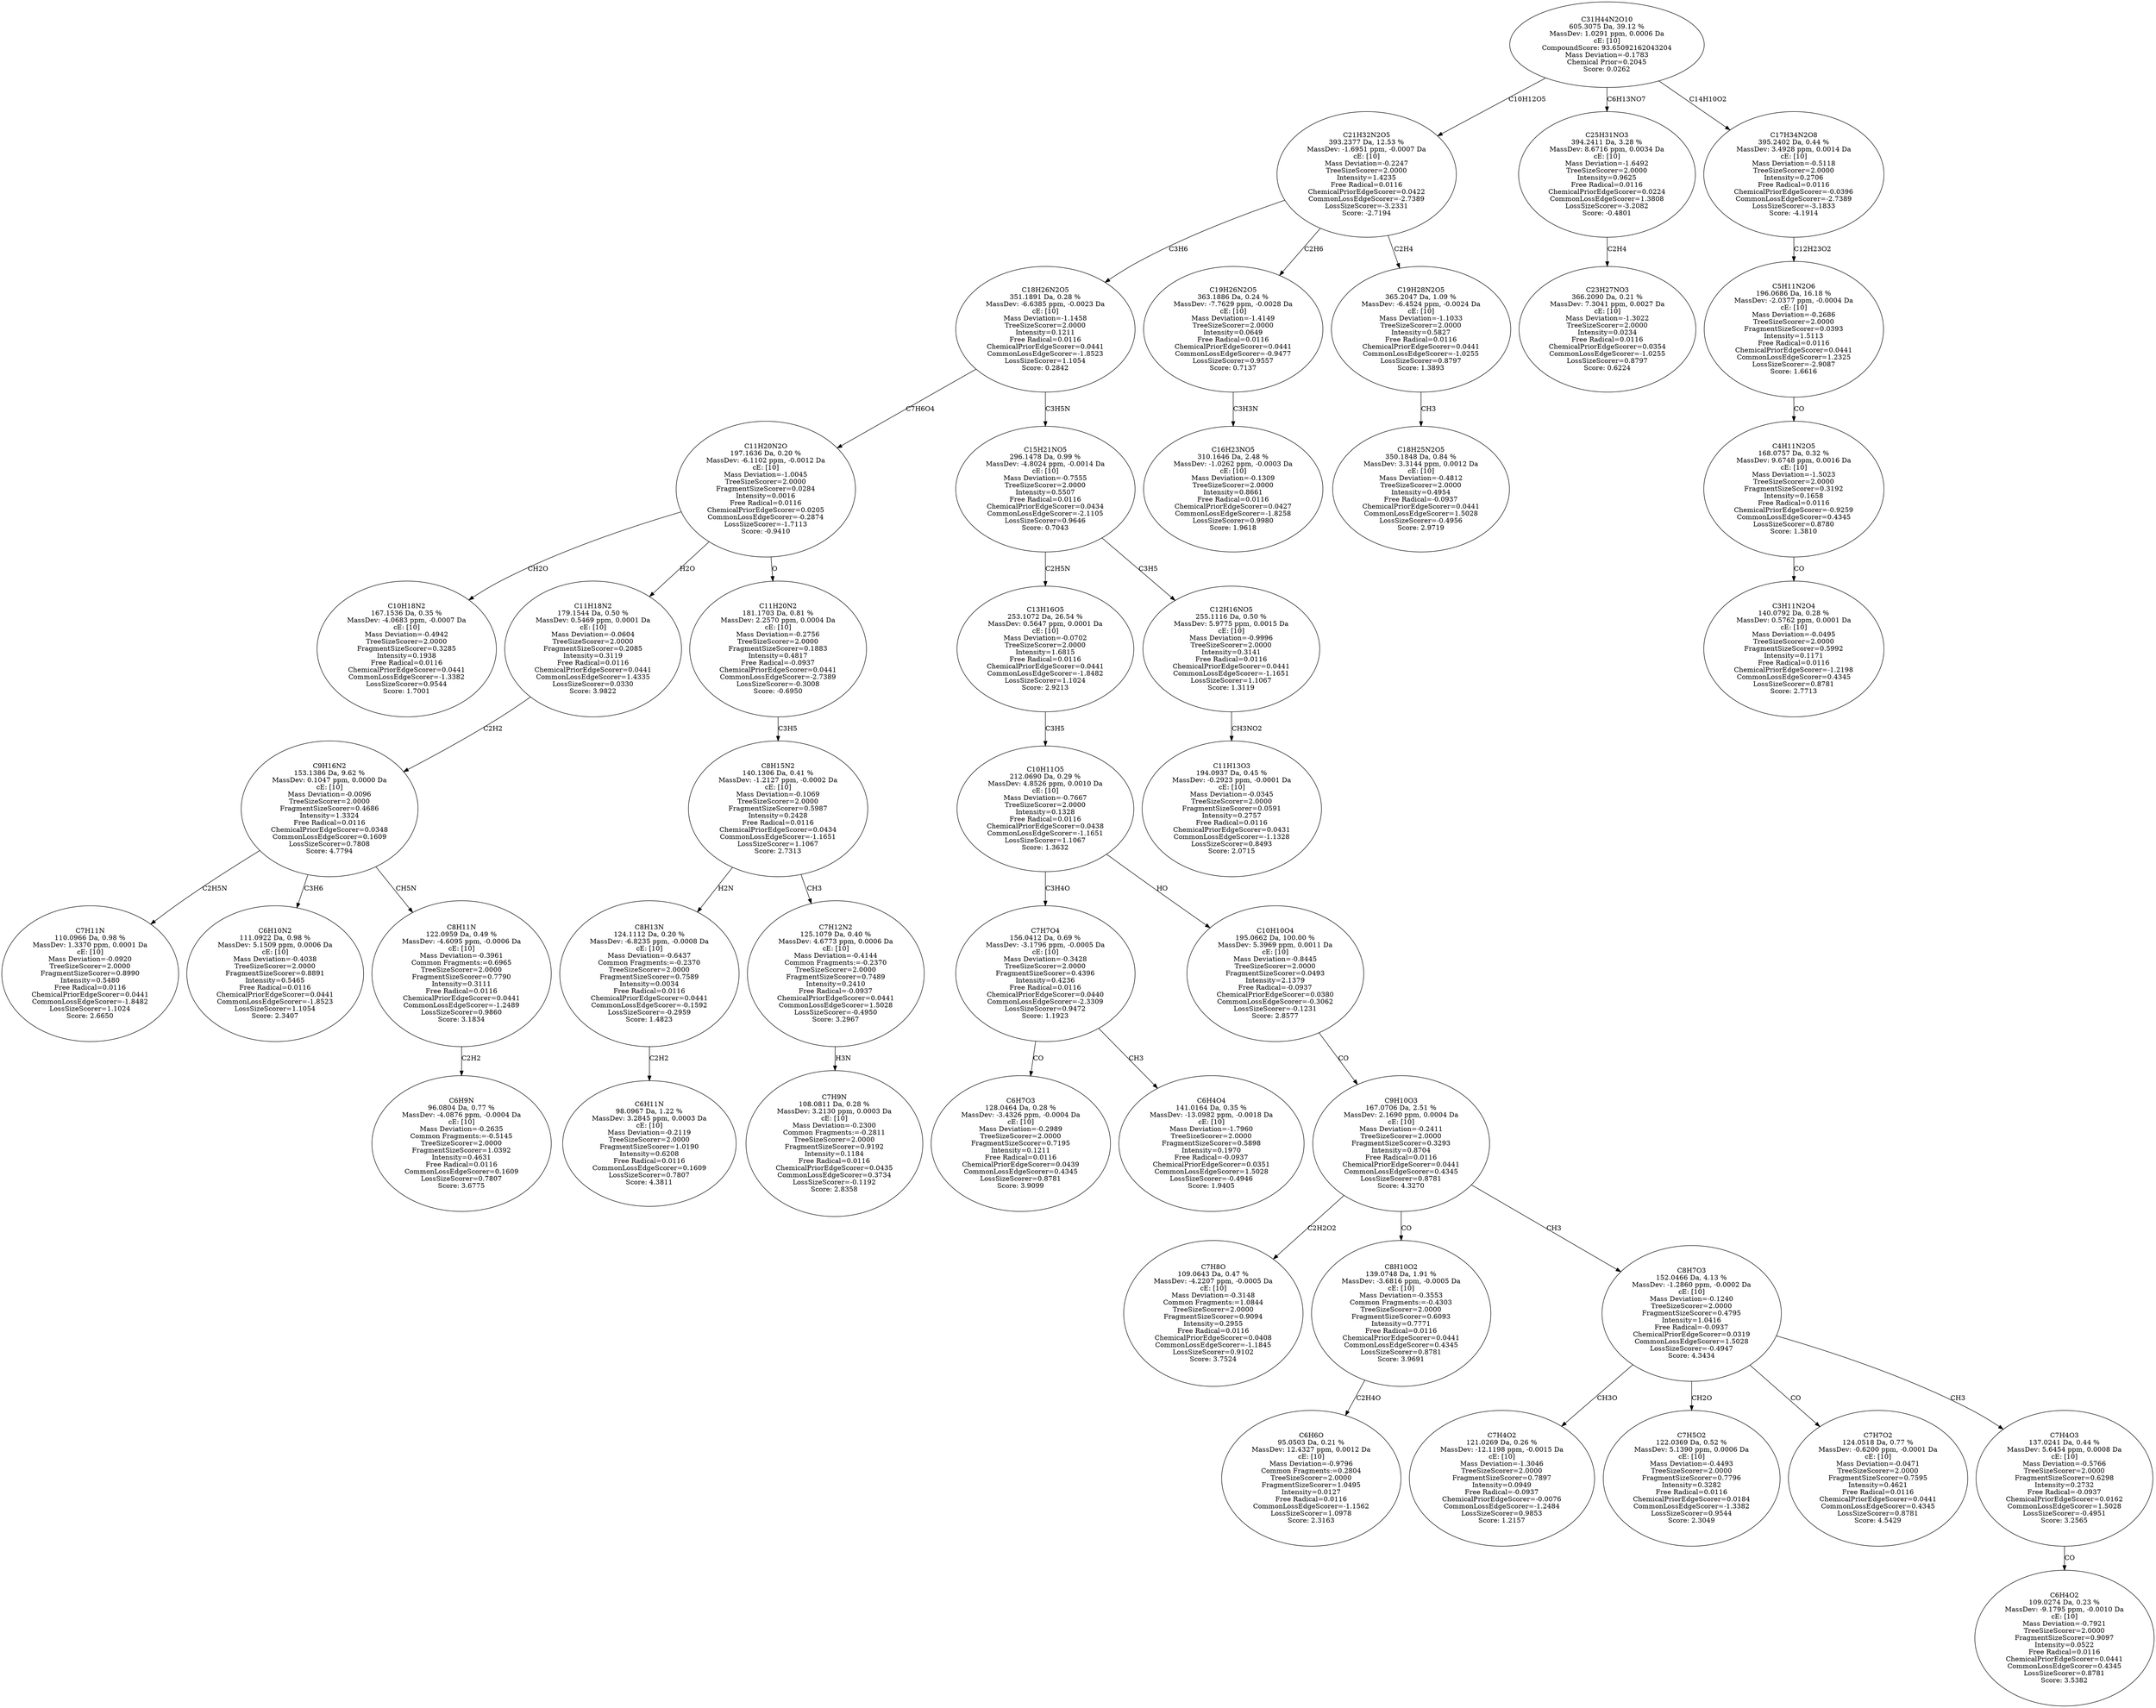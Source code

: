 strict digraph {
v1 [label="C10H18N2\n167.1536 Da, 0.35 %\nMassDev: -4.0683 ppm, -0.0007 Da\ncE: [10]\nMass Deviation=-0.4942\nTreeSizeScorer=2.0000\nFragmentSizeScorer=0.3285\nIntensity=0.1938\nFree Radical=0.0116\nChemicalPriorEdgeScorer=0.0441\nCommonLossEdgeScorer=-1.3382\nLossSizeScorer=0.9544\nScore: 1.7001"];
v2 [label="C7H11N\n110.0966 Da, 0.98 %\nMassDev: 1.3370 ppm, 0.0001 Da\ncE: [10]\nMass Deviation=-0.0920\nTreeSizeScorer=2.0000\nFragmentSizeScorer=0.8990\nIntensity=0.5480\nFree Radical=0.0116\nChemicalPriorEdgeScorer=0.0441\nCommonLossEdgeScorer=-1.8482\nLossSizeScorer=1.1024\nScore: 2.6650"];
v3 [label="C6H10N2\n111.0922 Da, 0.98 %\nMassDev: 5.1509 ppm, 0.0006 Da\ncE: [10]\nMass Deviation=-0.4038\nTreeSizeScorer=2.0000\nFragmentSizeScorer=0.8891\nIntensity=0.5465\nFree Radical=0.0116\nChemicalPriorEdgeScorer=0.0441\nCommonLossEdgeScorer=-1.8523\nLossSizeScorer=1.1054\nScore: 2.3407"];
v4 [label="C6H9N\n96.0804 Da, 0.77 %\nMassDev: -4.0876 ppm, -0.0004 Da\ncE: [10]\nMass Deviation=-0.2635\nCommon Fragments:=-0.5145\nTreeSizeScorer=2.0000\nFragmentSizeScorer=1.0392\nIntensity=0.4631\nFree Radical=0.0116\nCommonLossEdgeScorer=0.1609\nLossSizeScorer=0.7807\nScore: 3.6775"];
v5 [label="C8H11N\n122.0959 Da, 0.49 %\nMassDev: -4.6095 ppm, -0.0006 Da\ncE: [10]\nMass Deviation=-0.3961\nCommon Fragments:=0.6965\nTreeSizeScorer=2.0000\nFragmentSizeScorer=0.7790\nIntensity=0.3111\nFree Radical=0.0116\nChemicalPriorEdgeScorer=0.0441\nCommonLossEdgeScorer=-1.2489\nLossSizeScorer=0.9860\nScore: 3.1834"];
v6 [label="C9H16N2\n153.1386 Da, 9.62 %\nMassDev: 0.1047 ppm, 0.0000 Da\ncE: [10]\nMass Deviation=-0.0096\nTreeSizeScorer=2.0000\nFragmentSizeScorer=0.4686\nIntensity=1.3324\nFree Radical=0.0116\nChemicalPriorEdgeScorer=0.0348\nCommonLossEdgeScorer=0.1609\nLossSizeScorer=0.7808\nScore: 4.7794"];
v7 [label="C11H18N2\n179.1544 Da, 0.50 %\nMassDev: 0.5469 ppm, 0.0001 Da\ncE: [10]\nMass Deviation=-0.0604\nTreeSizeScorer=2.0000\nFragmentSizeScorer=0.2085\nIntensity=0.3119\nFree Radical=0.0116\nChemicalPriorEdgeScorer=0.0441\nCommonLossEdgeScorer=1.4335\nLossSizeScorer=0.0330\nScore: 3.9822"];
v8 [label="C6H11N\n98.0967 Da, 1.22 %\nMassDev: 3.2845 ppm, 0.0003 Da\ncE: [10]\nMass Deviation=-0.2119\nTreeSizeScorer=2.0000\nFragmentSizeScorer=1.0190\nIntensity=0.6208\nFree Radical=0.0116\nCommonLossEdgeScorer=0.1609\nLossSizeScorer=0.7807\nScore: 4.3811"];
v9 [label="C8H13N\n124.1112 Da, 0.20 %\nMassDev: -6.8235 ppm, -0.0008 Da\ncE: [10]\nMass Deviation=-0.6437\nCommon Fragments:=-0.2370\nTreeSizeScorer=2.0000\nFragmentSizeScorer=0.7589\nIntensity=0.0034\nFree Radical=0.0116\nChemicalPriorEdgeScorer=0.0441\nCommonLossEdgeScorer=-0.1592\nLossSizeScorer=-0.2959\nScore: 1.4823"];
v10 [label="C7H9N\n108.0811 Da, 0.28 %\nMassDev: 3.2130 ppm, 0.0003 Da\ncE: [10]\nMass Deviation=-0.2300\nCommon Fragments:=-0.2811\nTreeSizeScorer=2.0000\nFragmentSizeScorer=0.9192\nIntensity=0.1184\nFree Radical=0.0116\nChemicalPriorEdgeScorer=0.0435\nCommonLossEdgeScorer=0.3734\nLossSizeScorer=-0.1192\nScore: 2.8358"];
v11 [label="C7H12N2\n125.1079 Da, 0.40 %\nMassDev: 4.6773 ppm, 0.0006 Da\ncE: [10]\nMass Deviation=-0.4144\nCommon Fragments:=-0.2370\nTreeSizeScorer=2.0000\nFragmentSizeScorer=0.7489\nIntensity=0.2410\nFree Radical=-0.0937\nChemicalPriorEdgeScorer=0.0441\nCommonLossEdgeScorer=1.5028\nLossSizeScorer=-0.4950\nScore: 3.2967"];
v12 [label="C8H15N2\n140.1306 Da, 0.41 %\nMassDev: -1.2127 ppm, -0.0002 Da\ncE: [10]\nMass Deviation=-0.1069\nTreeSizeScorer=2.0000\nFragmentSizeScorer=0.5987\nIntensity=0.2428\nFree Radical=0.0116\nChemicalPriorEdgeScorer=0.0434\nCommonLossEdgeScorer=-1.1651\nLossSizeScorer=1.1067\nScore: 2.7313"];
v13 [label="C11H20N2\n181.1703 Da, 0.81 %\nMassDev: 2.2570 ppm, 0.0004 Da\ncE: [10]\nMass Deviation=-0.2756\nTreeSizeScorer=2.0000\nFragmentSizeScorer=0.1883\nIntensity=0.4817\nFree Radical=-0.0937\nChemicalPriorEdgeScorer=0.0441\nCommonLossEdgeScorer=-2.7389\nLossSizeScorer=-0.3008\nScore: -0.6950"];
v14 [label="C11H20N2O\n197.1636 Da, 0.20 %\nMassDev: -6.1102 ppm, -0.0012 Da\ncE: [10]\nMass Deviation=-1.0045\nTreeSizeScorer=2.0000\nFragmentSizeScorer=0.0284\nIntensity=0.0016\nFree Radical=0.0116\nChemicalPriorEdgeScorer=0.0205\nCommonLossEdgeScorer=-0.2874\nLossSizeScorer=-1.7113\nScore: -0.9410"];
v15 [label="C6H7O3\n128.0464 Da, 0.28 %\nMassDev: -3.4326 ppm, -0.0004 Da\ncE: [10]\nMass Deviation=-0.2989\nTreeSizeScorer=2.0000\nFragmentSizeScorer=0.7195\nIntensity=0.1211\nFree Radical=0.0116\nChemicalPriorEdgeScorer=0.0439\nCommonLossEdgeScorer=0.4345\nLossSizeScorer=0.8781\nScore: 3.9099"];
v16 [label="C6H4O4\n141.0164 Da, 0.35 %\nMassDev: -13.0982 ppm, -0.0018 Da\ncE: [10]\nMass Deviation=-1.7960\nTreeSizeScorer=2.0000\nFragmentSizeScorer=0.5898\nIntensity=0.1970\nFree Radical=-0.0937\nChemicalPriorEdgeScorer=0.0351\nCommonLossEdgeScorer=1.5028\nLossSizeScorer=-0.4946\nScore: 1.9405"];
v17 [label="C7H7O4\n156.0412 Da, 0.69 %\nMassDev: -3.1796 ppm, -0.0005 Da\ncE: [10]\nMass Deviation=-0.3428\nTreeSizeScorer=2.0000\nFragmentSizeScorer=0.4396\nIntensity=0.4236\nFree Radical=0.0116\nChemicalPriorEdgeScorer=0.0440\nCommonLossEdgeScorer=-2.3309\nLossSizeScorer=0.9472\nScore: 1.1923"];
v18 [label="C7H8O\n109.0643 Da, 0.47 %\nMassDev: -4.2207 ppm, -0.0005 Da\ncE: [10]\nMass Deviation=-0.3148\nCommon Fragments:=1.0844\nTreeSizeScorer=2.0000\nFragmentSizeScorer=0.9094\nIntensity=0.2955\nFree Radical=0.0116\nChemicalPriorEdgeScorer=0.0408\nCommonLossEdgeScorer=-1.1845\nLossSizeScorer=0.9102\nScore: 3.7524"];
v19 [label="C6H6O\n95.0503 Da, 0.21 %\nMassDev: 12.4327 ppm, 0.0012 Da\ncE: [10]\nMass Deviation=-0.9796\nCommon Fragments:=0.2804\nTreeSizeScorer=2.0000\nFragmentSizeScorer=1.0495\nIntensity=0.0127\nFree Radical=0.0116\nCommonLossEdgeScorer=-1.1562\nLossSizeScorer=1.0978\nScore: 2.3163"];
v20 [label="C8H10O2\n139.0748 Da, 1.91 %\nMassDev: -3.6816 ppm, -0.0005 Da\ncE: [10]\nMass Deviation=-0.3553\nCommon Fragments:=-0.4303\nTreeSizeScorer=2.0000\nFragmentSizeScorer=0.6093\nIntensity=0.7771\nFree Radical=0.0116\nChemicalPriorEdgeScorer=0.0441\nCommonLossEdgeScorer=0.4345\nLossSizeScorer=0.8781\nScore: 3.9691"];
v21 [label="C7H4O2\n121.0269 Da, 0.26 %\nMassDev: -12.1198 ppm, -0.0015 Da\ncE: [10]\nMass Deviation=-1.3046\nTreeSizeScorer=2.0000\nFragmentSizeScorer=0.7897\nIntensity=0.0949\nFree Radical=-0.0937\nChemicalPriorEdgeScorer=-0.0076\nCommonLossEdgeScorer=-1.2484\nLossSizeScorer=0.9853\nScore: 1.2157"];
v22 [label="C7H5O2\n122.0369 Da, 0.52 %\nMassDev: 5.1390 ppm, 0.0006 Da\ncE: [10]\nMass Deviation=-0.4493\nTreeSizeScorer=2.0000\nFragmentSizeScorer=0.7796\nIntensity=0.3282\nFree Radical=0.0116\nChemicalPriorEdgeScorer=0.0184\nCommonLossEdgeScorer=-1.3382\nLossSizeScorer=0.9544\nScore: 2.3049"];
v23 [label="C7H7O2\n124.0518 Da, 0.77 %\nMassDev: -0.6200 ppm, -0.0001 Da\ncE: [10]\nMass Deviation=-0.0471\nTreeSizeScorer=2.0000\nFragmentSizeScorer=0.7595\nIntensity=0.4621\nFree Radical=0.0116\nChemicalPriorEdgeScorer=0.0441\nCommonLossEdgeScorer=0.4345\nLossSizeScorer=0.8781\nScore: 4.5429"];
v24 [label="C6H4O2\n109.0274 Da, 0.23 %\nMassDev: -9.1795 ppm, -0.0010 Da\ncE: [10]\nMass Deviation=-0.7921\nTreeSizeScorer=2.0000\nFragmentSizeScorer=0.9097\nIntensity=0.0522\nFree Radical=0.0116\nChemicalPriorEdgeScorer=0.0441\nCommonLossEdgeScorer=0.4345\nLossSizeScorer=0.8781\nScore: 3.5382"];
v25 [label="C7H4O3\n137.0241 Da, 0.44 %\nMassDev: 5.6454 ppm, 0.0008 Da\ncE: [10]\nMass Deviation=-0.5766\nTreeSizeScorer=2.0000\nFragmentSizeScorer=0.6298\nIntensity=0.2732\nFree Radical=-0.0937\nChemicalPriorEdgeScorer=0.0162\nCommonLossEdgeScorer=1.5028\nLossSizeScorer=-0.4951\nScore: 3.2565"];
v26 [label="C8H7O3\n152.0466 Da, 4.13 %\nMassDev: -1.2860 ppm, -0.0002 Da\ncE: [10]\nMass Deviation=-0.1240\nTreeSizeScorer=2.0000\nFragmentSizeScorer=0.4795\nIntensity=1.0416\nFree Radical=-0.0937\nChemicalPriorEdgeScorer=0.0319\nCommonLossEdgeScorer=1.5028\nLossSizeScorer=-0.4947\nScore: 4.3434"];
v27 [label="C9H10O3\n167.0706 Da, 2.51 %\nMassDev: 2.1690 ppm, 0.0004 Da\ncE: [10]\nMass Deviation=-0.2411\nTreeSizeScorer=2.0000\nFragmentSizeScorer=0.3293\nIntensity=0.8704\nFree Radical=0.0116\nChemicalPriorEdgeScorer=0.0441\nCommonLossEdgeScorer=0.4345\nLossSizeScorer=0.8781\nScore: 4.3270"];
v28 [label="C10H10O4\n195.0662 Da, 100.00 %\nMassDev: 5.3969 ppm, 0.0011 Da\ncE: [10]\nMass Deviation=-0.8445\nTreeSizeScorer=2.0000\nFragmentSizeScorer=0.0493\nIntensity=2.1379\nFree Radical=-0.0937\nChemicalPriorEdgeScorer=0.0380\nCommonLossEdgeScorer=-0.3062\nLossSizeScorer=-0.1231\nScore: 2.8577"];
v29 [label="C10H11O5\n212.0690 Da, 0.29 %\nMassDev: 4.8526 ppm, 0.0010 Da\ncE: [10]\nMass Deviation=-0.7667\nTreeSizeScorer=2.0000\nIntensity=0.1328\nFree Radical=0.0116\nChemicalPriorEdgeScorer=0.0438\nCommonLossEdgeScorer=-1.1651\nLossSizeScorer=1.1067\nScore: 1.3632"];
v30 [label="C13H16O5\n253.1072 Da, 26.54 %\nMassDev: 0.5647 ppm, 0.0001 Da\ncE: [10]\nMass Deviation=-0.0702\nTreeSizeScorer=2.0000\nIntensity=1.6815\nFree Radical=0.0116\nChemicalPriorEdgeScorer=0.0441\nCommonLossEdgeScorer=-1.8482\nLossSizeScorer=1.1024\nScore: 2.9213"];
v31 [label="C11H13O3\n194.0937 Da, 0.45 %\nMassDev: -0.2923 ppm, -0.0001 Da\ncE: [10]\nMass Deviation=-0.0345\nTreeSizeScorer=2.0000\nFragmentSizeScorer=0.0591\nIntensity=0.2757\nFree Radical=0.0116\nChemicalPriorEdgeScorer=0.0431\nCommonLossEdgeScorer=-1.1328\nLossSizeScorer=0.8493\nScore: 2.0715"];
v32 [label="C12H16NO5\n255.1116 Da, 0.50 %\nMassDev: 5.9775 ppm, 0.0015 Da\ncE: [10]\nMass Deviation=-0.9996\nTreeSizeScorer=2.0000\nIntensity=0.3141\nFree Radical=0.0116\nChemicalPriorEdgeScorer=0.0441\nCommonLossEdgeScorer=-1.1651\nLossSizeScorer=1.1067\nScore: 1.3119"];
v33 [label="C15H21NO5\n296.1478 Da, 0.99 %\nMassDev: -4.8024 ppm, -0.0014 Da\ncE: [10]\nMass Deviation=-0.7555\nTreeSizeScorer=2.0000\nIntensity=0.5507\nFree Radical=0.0116\nChemicalPriorEdgeScorer=0.0434\nCommonLossEdgeScorer=-2.1105\nLossSizeScorer=0.9646\nScore: 0.7043"];
v34 [label="C18H26N2O5\n351.1891 Da, 0.28 %\nMassDev: -6.6385 ppm, -0.0023 Da\ncE: [10]\nMass Deviation=-1.1458\nTreeSizeScorer=2.0000\nIntensity=0.1211\nFree Radical=0.0116\nChemicalPriorEdgeScorer=0.0441\nCommonLossEdgeScorer=-1.8523\nLossSizeScorer=1.1054\nScore: 0.2842"];
v35 [label="C16H23NO5\n310.1646 Da, 2.48 %\nMassDev: -1.0262 ppm, -0.0003 Da\ncE: [10]\nMass Deviation=-0.1309\nTreeSizeScorer=2.0000\nIntensity=0.8661\nFree Radical=0.0116\nChemicalPriorEdgeScorer=0.0427\nCommonLossEdgeScorer=-1.8258\nLossSizeScorer=0.9980\nScore: 1.9618"];
v36 [label="C19H26N2O5\n363.1886 Da, 0.24 %\nMassDev: -7.7629 ppm, -0.0028 Da\ncE: [10]\nMass Deviation=-1.4149\nTreeSizeScorer=2.0000\nIntensity=0.0649\nFree Radical=0.0116\nChemicalPriorEdgeScorer=0.0441\nCommonLossEdgeScorer=-0.9477\nLossSizeScorer=0.9557\nScore: 0.7137"];
v37 [label="C18H25N2O5\n350.1848 Da, 0.84 %\nMassDev: 3.3144 ppm, 0.0012 Da\ncE: [10]\nMass Deviation=-0.4812\nTreeSizeScorer=2.0000\nIntensity=0.4954\nFree Radical=-0.0937\nChemicalPriorEdgeScorer=0.0441\nCommonLossEdgeScorer=1.5028\nLossSizeScorer=-0.4956\nScore: 2.9719"];
v38 [label="C19H28N2O5\n365.2047 Da, 1.09 %\nMassDev: -6.4524 ppm, -0.0024 Da\ncE: [10]\nMass Deviation=-1.1033\nTreeSizeScorer=2.0000\nIntensity=0.5827\nFree Radical=0.0116\nChemicalPriorEdgeScorer=0.0441\nCommonLossEdgeScorer=-1.0255\nLossSizeScorer=0.8797\nScore: 1.3893"];
v39 [label="C21H32N2O5\n393.2377 Da, 12.53 %\nMassDev: -1.6951 ppm, -0.0007 Da\ncE: [10]\nMass Deviation=-0.2247\nTreeSizeScorer=2.0000\nIntensity=1.4235\nFree Radical=0.0116\nChemicalPriorEdgeScorer=0.0422\nCommonLossEdgeScorer=-2.7389\nLossSizeScorer=-3.2331\nScore: -2.7194"];
v40 [label="C23H27NO3\n366.2090 Da, 0.21 %\nMassDev: 7.3041 ppm, 0.0027 Da\ncE: [10]\nMass Deviation=-1.3022\nTreeSizeScorer=2.0000\nIntensity=0.0234\nFree Radical=0.0116\nChemicalPriorEdgeScorer=0.0354\nCommonLossEdgeScorer=-1.0255\nLossSizeScorer=0.8797\nScore: 0.6224"];
v41 [label="C25H31NO3\n394.2411 Da, 3.28 %\nMassDev: 8.6716 ppm, 0.0034 Da\ncE: [10]\nMass Deviation=-1.6492\nTreeSizeScorer=2.0000\nIntensity=0.9625\nFree Radical=0.0116\nChemicalPriorEdgeScorer=0.0224\nCommonLossEdgeScorer=1.3808\nLossSizeScorer=-3.2082\nScore: -0.4801"];
v42 [label="C3H11N2O4\n140.0792 Da, 0.28 %\nMassDev: 0.5762 ppm, 0.0001 Da\ncE: [10]\nMass Deviation=-0.0495\nTreeSizeScorer=2.0000\nFragmentSizeScorer=0.5992\nIntensity=0.1171\nFree Radical=0.0116\nChemicalPriorEdgeScorer=-1.2198\nCommonLossEdgeScorer=0.4345\nLossSizeScorer=0.8781\nScore: 2.7713"];
v43 [label="C4H11N2O5\n168.0757 Da, 0.32 %\nMassDev: 9.6748 ppm, 0.0016 Da\ncE: [10]\nMass Deviation=-1.5023\nTreeSizeScorer=2.0000\nFragmentSizeScorer=0.3192\nIntensity=0.1658\nFree Radical=0.0116\nChemicalPriorEdgeScorer=-0.9259\nCommonLossEdgeScorer=0.4345\nLossSizeScorer=0.8780\nScore: 1.3810"];
v44 [label="C5H11N2O6\n196.0686 Da, 16.18 %\nMassDev: -2.0377 ppm, -0.0004 Da\ncE: [10]\nMass Deviation=-0.2686\nTreeSizeScorer=2.0000\nFragmentSizeScorer=0.0393\nIntensity=1.5113\nFree Radical=0.0116\nChemicalPriorEdgeScorer=0.0441\nCommonLossEdgeScorer=1.2325\nLossSizeScorer=-2.9087\nScore: 1.6616"];
v45 [label="C17H34N2O8\n395.2402 Da, 0.44 %\nMassDev: 3.4928 ppm, 0.0014 Da\ncE: [10]\nMass Deviation=-0.5118\nTreeSizeScorer=2.0000\nIntensity=0.2706\nFree Radical=0.0116\nChemicalPriorEdgeScorer=-0.0396\nCommonLossEdgeScorer=-2.7389\nLossSizeScorer=-3.1833\nScore: -4.1914"];
v46 [label="C31H44N2O10\n605.3075 Da, 39.12 %\nMassDev: 1.0291 ppm, 0.0006 Da\ncE: [10]\nCompoundScore: 93.65092162043204\nMass Deviation=-0.1783\nChemical Prior=0.2045\nScore: 0.0262"];
v14 -> v1 [label="CH2O"];
v6 -> v2 [label="C2H5N"];
v6 -> v3 [label="C3H6"];
v5 -> v4 [label="C2H2"];
v6 -> v5 [label="CH5N"];
v7 -> v6 [label="C2H2"];
v14 -> v7 [label="H2O"];
v9 -> v8 [label="C2H2"];
v12 -> v9 [label="H2N"];
v11 -> v10 [label="H3N"];
v12 -> v11 [label="CH3"];
v13 -> v12 [label="C3H5"];
v14 -> v13 [label="O"];
v34 -> v14 [label="C7H6O4"];
v17 -> v15 [label="CO"];
v17 -> v16 [label="CH3"];
v29 -> v17 [label="C3H4O"];
v27 -> v18 [label="C2H2O2"];
v20 -> v19 [label="C2H4O"];
v27 -> v20 [label="CO"];
v26 -> v21 [label="CH3O"];
v26 -> v22 [label="CH2O"];
v26 -> v23 [label="CO"];
v25 -> v24 [label="CO"];
v26 -> v25 [label="CH3"];
v27 -> v26 [label="CH3"];
v28 -> v27 [label="CO"];
v29 -> v28 [label="HO"];
v30 -> v29 [label="C3H5"];
v33 -> v30 [label="C2H5N"];
v32 -> v31 [label="CH3NO2"];
v33 -> v32 [label="C3H5"];
v34 -> v33 [label="C3H5N"];
v39 -> v34 [label="C3H6"];
v36 -> v35 [label="C3H3N"];
v39 -> v36 [label="C2H6"];
v38 -> v37 [label="CH3"];
v39 -> v38 [label="C2H4"];
v46 -> v39 [label="C10H12O5"];
v41 -> v40 [label="C2H4"];
v46 -> v41 [label="C6H13NO7"];
v43 -> v42 [label="CO"];
v44 -> v43 [label="CO"];
v45 -> v44 [label="C12H23O2"];
v46 -> v45 [label="C14H10O2"];
}